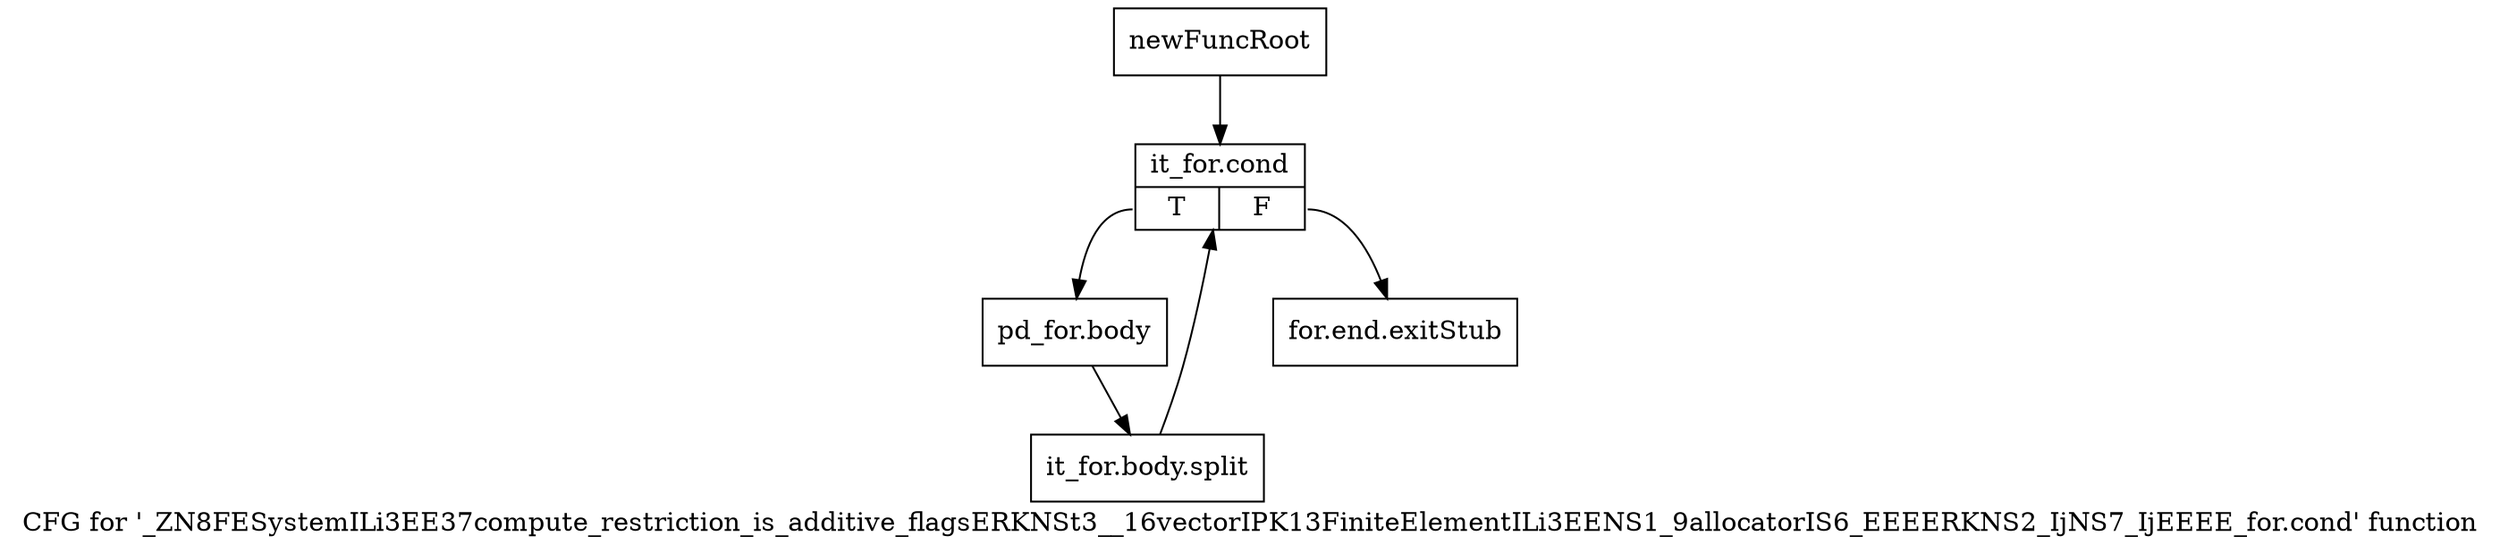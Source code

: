 digraph "CFG for '_ZN8FESystemILi3EE37compute_restriction_is_additive_flagsERKNSt3__16vectorIPK13FiniteElementILi3EENS1_9allocatorIS6_EEEERKNS2_IjNS7_IjEEEE_for.cond' function" {
	label="CFG for '_ZN8FESystemILi3EE37compute_restriction_is_additive_flagsERKNSt3__16vectorIPK13FiniteElementILi3EENS1_9allocatorIS6_EEEERKNS2_IjNS7_IjEEEE_for.cond' function";

	Node0x91757d0 [shape=record,label="{newFuncRoot}"];
	Node0x91757d0 -> Node0x9175870;
	Node0x9175820 [shape=record,label="{for.end.exitStub}"];
	Node0x9175870 [shape=record,label="{it_for.cond|{<s0>T|<s1>F}}"];
	Node0x9175870:s0 -> Node0x91758c0;
	Node0x9175870:s1 -> Node0x9175820;
	Node0x91758c0 [shape=record,label="{pd_for.body}"];
	Node0x91758c0 -> Node0xc6629a0;
	Node0xc6629a0 [shape=record,label="{it_for.body.split}"];
	Node0xc6629a0 -> Node0x9175870;
}

